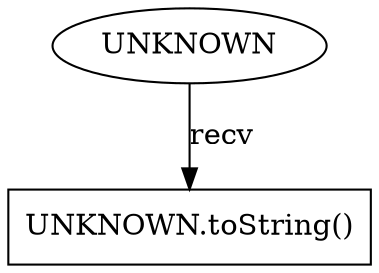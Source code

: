 digraph "10848" {
1 [label="UNKNOWN.toString()" shape=box]
2 [label="UNKNOWN" shape=ellipse]
2 -> 1 [label="recv"];
}
